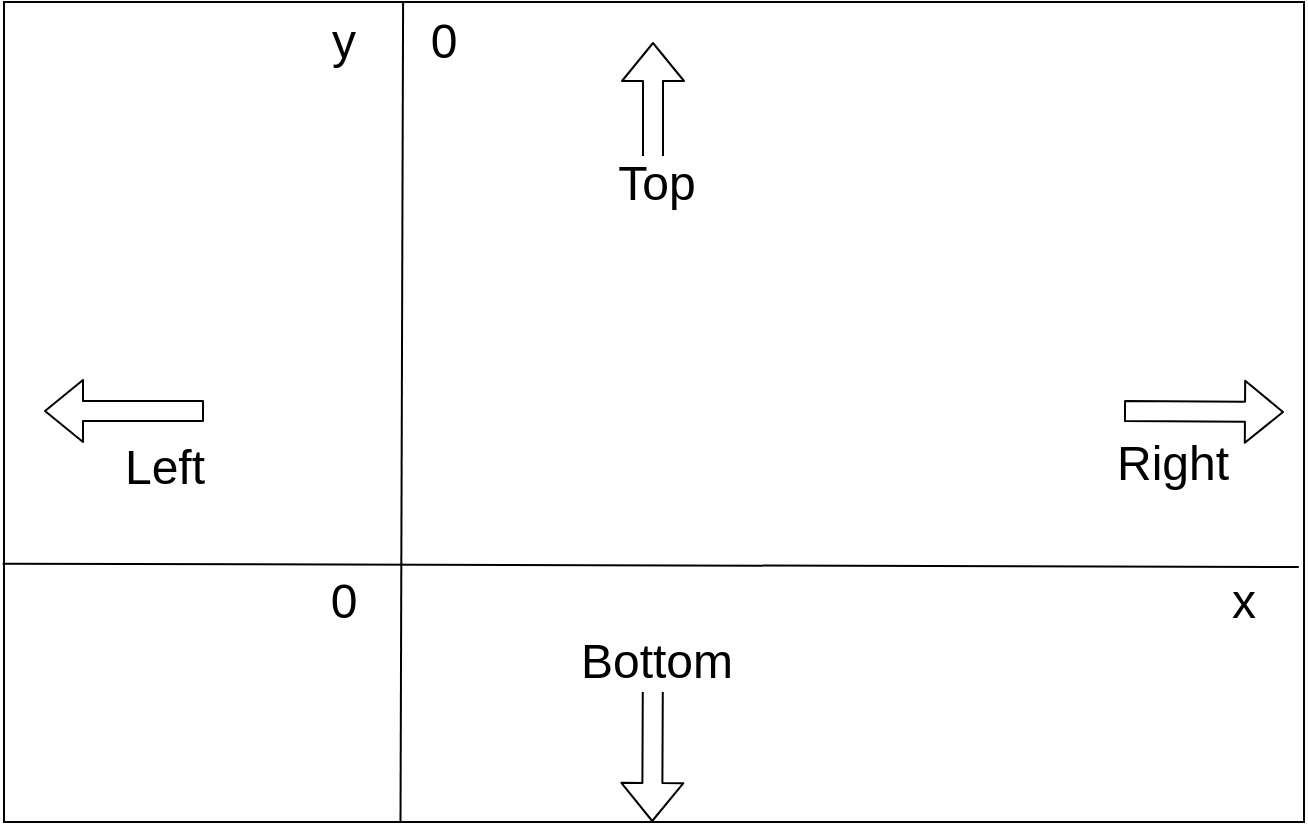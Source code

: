 <mxfile>
    <diagram id="OlM7eXHCo57ORDTGHuPv" name="Page-1">
        <mxGraphModel dx="804" dy="440" grid="1" gridSize="10" guides="1" tooltips="1" connect="1" arrows="1" fold="1" page="1" pageScale="1" pageWidth="827" pageHeight="1169" math="0" shadow="0">
            <root>
                <mxCell id="0"/>
                <mxCell id="1" parent="0"/>
                <mxCell id="3" value="" style="rounded=0;whiteSpace=wrap;html=1;" parent="1" vertex="1">
                    <mxGeometry x="20" y="10" width="650" height="410" as="geometry"/>
                </mxCell>
                <mxCell id="8" value="" style="shape=flexArrow;endArrow=classic;html=1;" parent="1" edge="1">
                    <mxGeometry width="50" height="50" relative="1" as="geometry">
                        <mxPoint x="344.5" y="90" as="sourcePoint"/>
                        <mxPoint x="344.5" y="30" as="targetPoint"/>
                    </mxGeometry>
                </mxCell>
                <mxCell id="11" value="&lt;font style=&quot;font-size: 24px&quot;&gt;Top&lt;/font&gt;" style="edgeLabel;html=1;align=center;verticalAlign=middle;resizable=0;points=[];" parent="8" vertex="1" connectable="0">
                    <mxGeometry x="-0.444" y="1" relative="1" as="geometry">
                        <mxPoint x="2" y="27" as="offset"/>
                    </mxGeometry>
                </mxCell>
                <mxCell id="12" value="" style="shape=flexArrow;endArrow=classic;html=1;" parent="1" target="3" edge="1">
                    <mxGeometry width="50" height="50" relative="1" as="geometry">
                        <mxPoint x="344.5" y="330" as="sourcePoint"/>
                        <mxPoint x="344.5" y="270" as="targetPoint"/>
                    </mxGeometry>
                </mxCell>
                <mxCell id="13" value="&lt;font style=&quot;font-size: 24px&quot;&gt;Bottom&lt;/font&gt;" style="edgeLabel;html=1;align=center;verticalAlign=middle;resizable=0;points=[];" parent="12" vertex="1" connectable="0">
                    <mxGeometry x="-0.444" y="1" relative="1" as="geometry">
                        <mxPoint y="-15" as="offset"/>
                    </mxGeometry>
                </mxCell>
                <mxCell id="16" value="" style="shape=flexArrow;endArrow=classic;html=1;" parent="1" edge="1">
                    <mxGeometry width="50" height="50" relative="1" as="geometry">
                        <mxPoint x="120" y="214.5" as="sourcePoint"/>
                        <mxPoint x="40" y="214.5" as="targetPoint"/>
                    </mxGeometry>
                </mxCell>
                <mxCell id="17" value="&lt;font style=&quot;font-size: 24px&quot;&gt;Left&lt;/font&gt;" style="edgeLabel;html=1;align=center;verticalAlign=middle;resizable=0;points=[];" parent="16" vertex="1" connectable="0">
                    <mxGeometry x="-0.444" y="1" relative="1" as="geometry">
                        <mxPoint x="2" y="27" as="offset"/>
                    </mxGeometry>
                </mxCell>
                <mxCell id="18" value="" style="shape=flexArrow;endArrow=classic;html=1;" parent="1" edge="1">
                    <mxGeometry width="50" height="50" relative="1" as="geometry">
                        <mxPoint x="580" y="214.5" as="sourcePoint"/>
                        <mxPoint x="660" y="215" as="targetPoint"/>
                    </mxGeometry>
                </mxCell>
                <mxCell id="19" value="&lt;span style=&quot;font-size: 24px&quot;&gt;Right&lt;/span&gt;" style="edgeLabel;html=1;align=center;verticalAlign=middle;resizable=0;points=[];" parent="18" vertex="1" connectable="0">
                    <mxGeometry x="-0.444" y="1" relative="1" as="geometry">
                        <mxPoint x="2" y="27" as="offset"/>
                    </mxGeometry>
                </mxCell>
                <mxCell id="20" value="" style="endArrow=none;html=1;entryX=0.307;entryY=0;entryDx=0;entryDy=0;entryPerimeter=0;exitX=0.305;exitY=1;exitDx=0;exitDy=0;exitPerimeter=0;" parent="1" source="3" target="3" edge="1">
                    <mxGeometry width="50" height="50" relative="1" as="geometry">
                        <mxPoint x="220" y="220" as="sourcePoint"/>
                        <mxPoint x="220" y="170" as="targetPoint"/>
                    </mxGeometry>
                </mxCell>
                <mxCell id="21" value="&lt;font style=&quot;font-size: 24px&quot;&gt;0&lt;/font&gt;" style="text;html=1;strokeColor=none;fillColor=none;align=center;verticalAlign=middle;whiteSpace=wrap;rounded=0;" parent="1" vertex="1">
                    <mxGeometry x="220" y="20" width="40" height="20" as="geometry"/>
                </mxCell>
                <mxCell id="25" value="" style="endArrow=none;html=1;entryX=0.996;entryY=0.689;entryDx=0;entryDy=0;entryPerimeter=0;exitX=-0.001;exitY=0.685;exitDx=0;exitDy=0;exitPerimeter=0;" parent="1" source="3" target="3" edge="1">
                    <mxGeometry width="50" height="50" relative="1" as="geometry">
                        <mxPoint x="370" y="230" as="sourcePoint"/>
                        <mxPoint x="420" y="180" as="targetPoint"/>
                    </mxGeometry>
                </mxCell>
                <mxCell id="27" value="&lt;font style=&quot;font-size: 24px&quot;&gt;y&lt;/font&gt;" style="text;html=1;strokeColor=none;fillColor=none;align=center;verticalAlign=middle;whiteSpace=wrap;rounded=0;" parent="1" vertex="1">
                    <mxGeometry x="170" y="20" width="40" height="20" as="geometry"/>
                </mxCell>
                <mxCell id="28" value="&lt;font style=&quot;font-size: 24px&quot;&gt;x&lt;/font&gt;" style="text;html=1;strokeColor=none;fillColor=none;align=center;verticalAlign=middle;whiteSpace=wrap;rounded=0;" parent="1" vertex="1">
                    <mxGeometry x="620" y="300" width="40" height="20" as="geometry"/>
                </mxCell>
                <mxCell id="29" value="&lt;font style=&quot;font-size: 24px&quot;&gt;0&lt;/font&gt;" style="text;html=1;strokeColor=none;fillColor=none;align=center;verticalAlign=middle;whiteSpace=wrap;rounded=0;" vertex="1" parent="1">
                    <mxGeometry x="170" y="300" width="40" height="20" as="geometry"/>
                </mxCell>
            </root>
        </mxGraphModel>
    </diagram>
</mxfile>